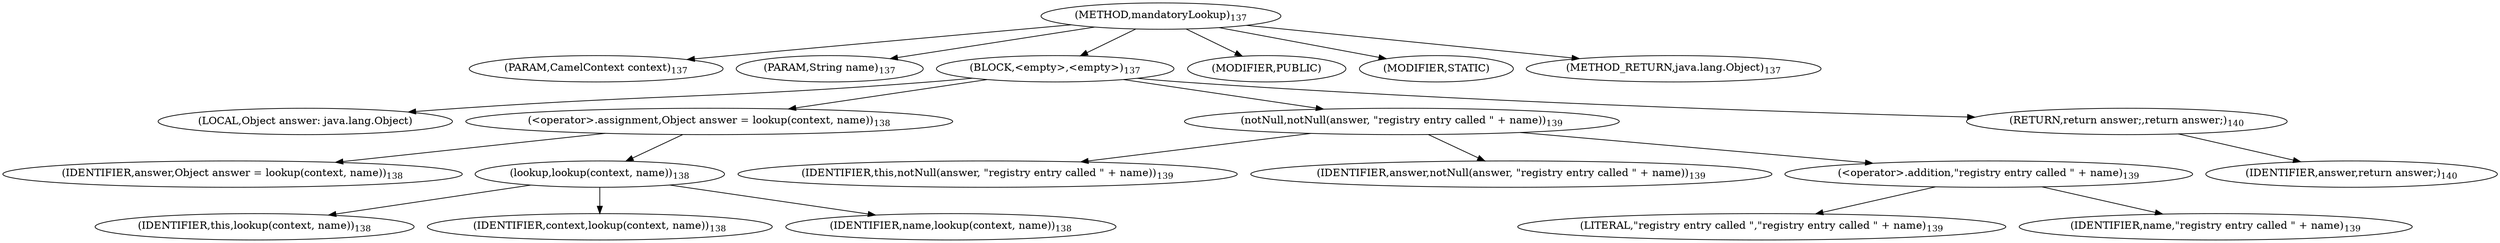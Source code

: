 digraph "mandatoryLookup" {  
"218" [label = <(METHOD,mandatoryLookup)<SUB>137</SUB>> ]
"219" [label = <(PARAM,CamelContext context)<SUB>137</SUB>> ]
"220" [label = <(PARAM,String name)<SUB>137</SUB>> ]
"221" [label = <(BLOCK,&lt;empty&gt;,&lt;empty&gt;)<SUB>137</SUB>> ]
"222" [label = <(LOCAL,Object answer: java.lang.Object)> ]
"223" [label = <(&lt;operator&gt;.assignment,Object answer = lookup(context, name))<SUB>138</SUB>> ]
"224" [label = <(IDENTIFIER,answer,Object answer = lookup(context, name))<SUB>138</SUB>> ]
"225" [label = <(lookup,lookup(context, name))<SUB>138</SUB>> ]
"226" [label = <(IDENTIFIER,this,lookup(context, name))<SUB>138</SUB>> ]
"227" [label = <(IDENTIFIER,context,lookup(context, name))<SUB>138</SUB>> ]
"228" [label = <(IDENTIFIER,name,lookup(context, name))<SUB>138</SUB>> ]
"229" [label = <(notNull,notNull(answer, &quot;registry entry called &quot; + name))<SUB>139</SUB>> ]
"230" [label = <(IDENTIFIER,this,notNull(answer, &quot;registry entry called &quot; + name))<SUB>139</SUB>> ]
"231" [label = <(IDENTIFIER,answer,notNull(answer, &quot;registry entry called &quot; + name))<SUB>139</SUB>> ]
"232" [label = <(&lt;operator&gt;.addition,&quot;registry entry called &quot; + name)<SUB>139</SUB>> ]
"233" [label = <(LITERAL,&quot;registry entry called &quot;,&quot;registry entry called &quot; + name)<SUB>139</SUB>> ]
"234" [label = <(IDENTIFIER,name,&quot;registry entry called &quot; + name)<SUB>139</SUB>> ]
"235" [label = <(RETURN,return answer;,return answer;)<SUB>140</SUB>> ]
"236" [label = <(IDENTIFIER,answer,return answer;)<SUB>140</SUB>> ]
"237" [label = <(MODIFIER,PUBLIC)> ]
"238" [label = <(MODIFIER,STATIC)> ]
"239" [label = <(METHOD_RETURN,java.lang.Object)<SUB>137</SUB>> ]
  "218" -> "219" 
  "218" -> "220" 
  "218" -> "221" 
  "218" -> "237" 
  "218" -> "238" 
  "218" -> "239" 
  "221" -> "222" 
  "221" -> "223" 
  "221" -> "229" 
  "221" -> "235" 
  "223" -> "224" 
  "223" -> "225" 
  "225" -> "226" 
  "225" -> "227" 
  "225" -> "228" 
  "229" -> "230" 
  "229" -> "231" 
  "229" -> "232" 
  "232" -> "233" 
  "232" -> "234" 
  "235" -> "236" 
}
